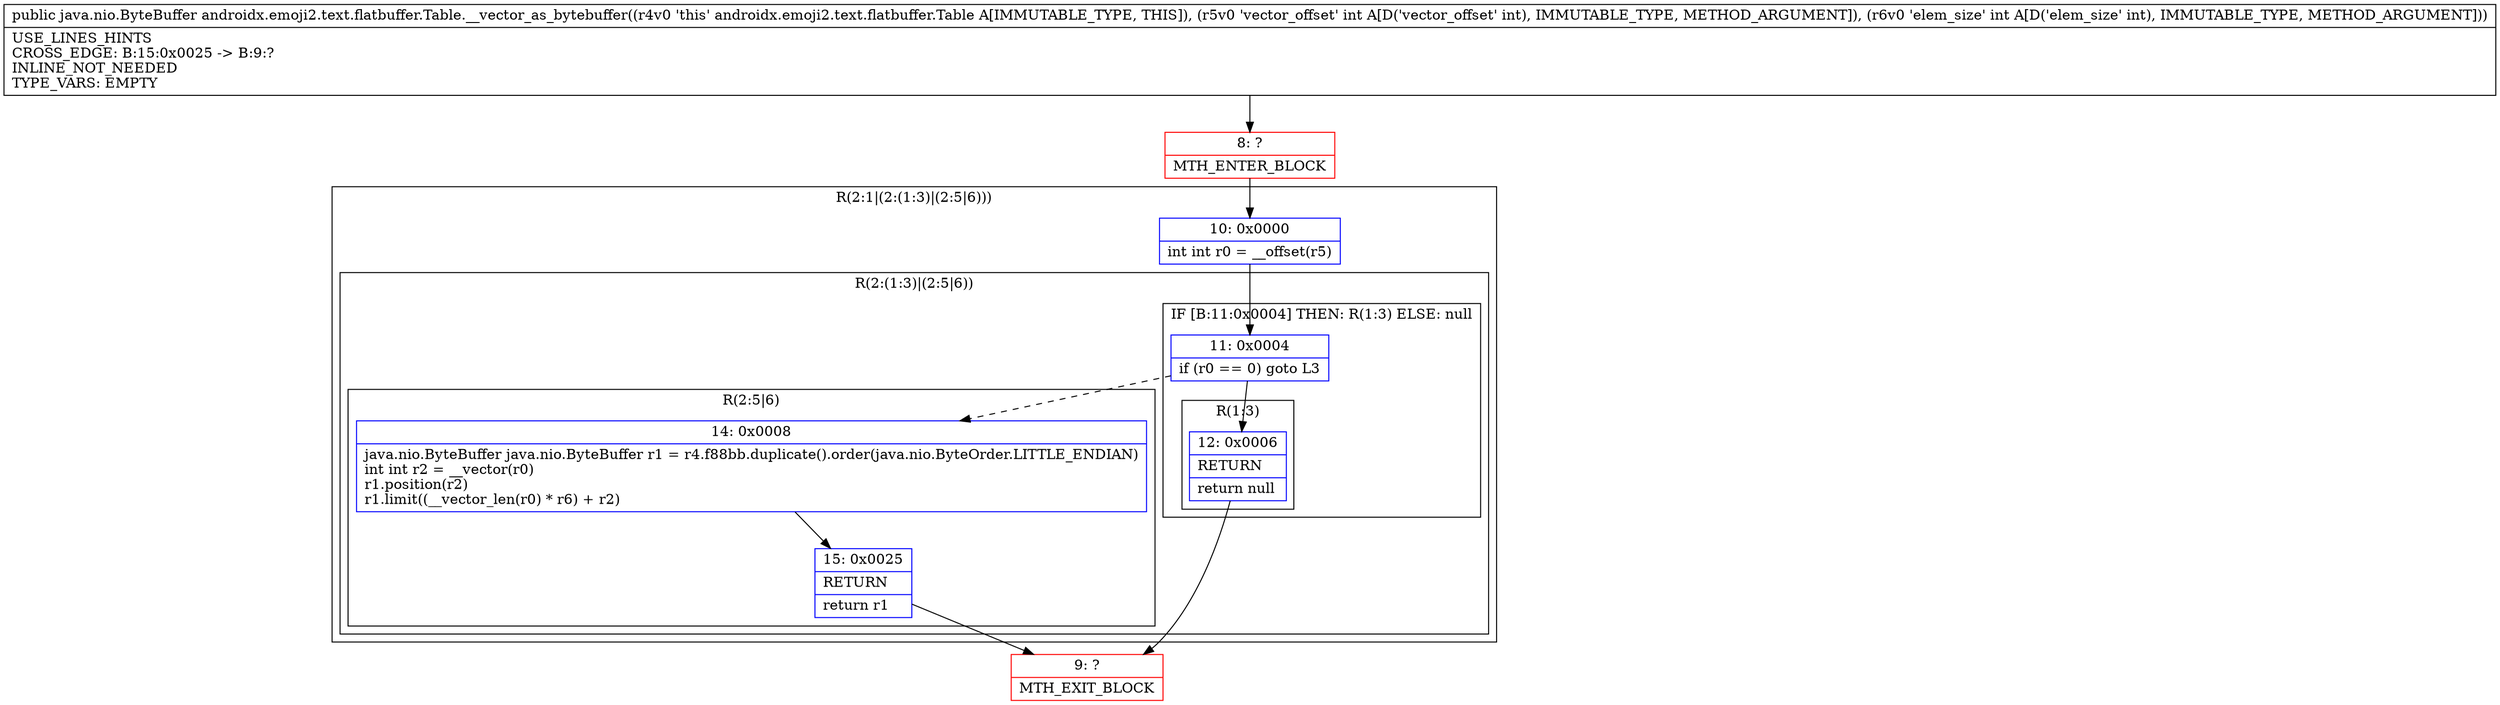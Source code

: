 digraph "CFG forandroidx.emoji2.text.flatbuffer.Table.__vector_as_bytebuffer(II)Ljava\/nio\/ByteBuffer;" {
subgraph cluster_Region_1275840439 {
label = "R(2:1|(2:(1:3)|(2:5|6)))";
node [shape=record,color=blue];
Node_10 [shape=record,label="{10\:\ 0x0000|int int r0 = __offset(r5)\l}"];
subgraph cluster_Region_1658458655 {
label = "R(2:(1:3)|(2:5|6))";
node [shape=record,color=blue];
subgraph cluster_IfRegion_654969507 {
label = "IF [B:11:0x0004] THEN: R(1:3) ELSE: null";
node [shape=record,color=blue];
Node_11 [shape=record,label="{11\:\ 0x0004|if (r0 == 0) goto L3\l}"];
subgraph cluster_Region_1036268532 {
label = "R(1:3)";
node [shape=record,color=blue];
Node_12 [shape=record,label="{12\:\ 0x0006|RETURN\l|return null\l}"];
}
}
subgraph cluster_Region_39668566 {
label = "R(2:5|6)";
node [shape=record,color=blue];
Node_14 [shape=record,label="{14\:\ 0x0008|java.nio.ByteBuffer java.nio.ByteBuffer r1 = r4.f88bb.duplicate().order(java.nio.ByteOrder.LITTLE_ENDIAN)\lint int r2 = __vector(r0)\lr1.position(r2)\lr1.limit((__vector_len(r0) * r6) + r2)\l}"];
Node_15 [shape=record,label="{15\:\ 0x0025|RETURN\l|return r1\l}"];
}
}
}
Node_8 [shape=record,color=red,label="{8\:\ ?|MTH_ENTER_BLOCK\l}"];
Node_9 [shape=record,color=red,label="{9\:\ ?|MTH_EXIT_BLOCK\l}"];
MethodNode[shape=record,label="{public java.nio.ByteBuffer androidx.emoji2.text.flatbuffer.Table.__vector_as_bytebuffer((r4v0 'this' androidx.emoji2.text.flatbuffer.Table A[IMMUTABLE_TYPE, THIS]), (r5v0 'vector_offset' int A[D('vector_offset' int), IMMUTABLE_TYPE, METHOD_ARGUMENT]), (r6v0 'elem_size' int A[D('elem_size' int), IMMUTABLE_TYPE, METHOD_ARGUMENT]))  | USE_LINES_HINTS\lCROSS_EDGE: B:15:0x0025 \-\> B:9:?\lINLINE_NOT_NEEDED\lTYPE_VARS: EMPTY\l}"];
MethodNode -> Node_8;Node_10 -> Node_11;
Node_11 -> Node_12;
Node_11 -> Node_14[style=dashed];
Node_12 -> Node_9;
Node_14 -> Node_15;
Node_15 -> Node_9;
Node_8 -> Node_10;
}

